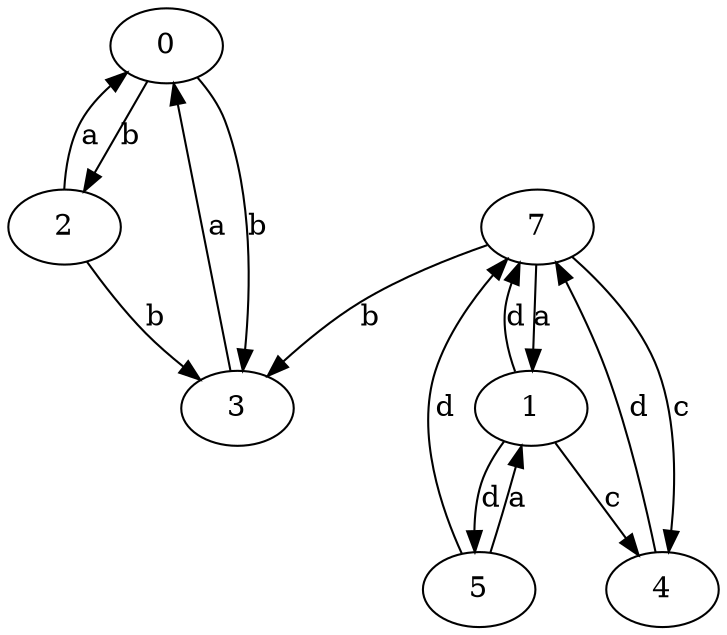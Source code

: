 strict digraph  {
0;
1;
2;
3;
4;
5;
7;
0 -> 2  [label=b];
0 -> 3  [label=b];
1 -> 4  [label=c];
1 -> 5  [label=d];
1 -> 7  [label=d];
2 -> 0  [label=a];
2 -> 3  [label=b];
3 -> 0  [label=a];
4 -> 7  [label=d];
5 -> 1  [label=a];
5 -> 7  [label=d];
7 -> 1  [label=a];
7 -> 3  [label=b];
7 -> 4  [label=c];
}
